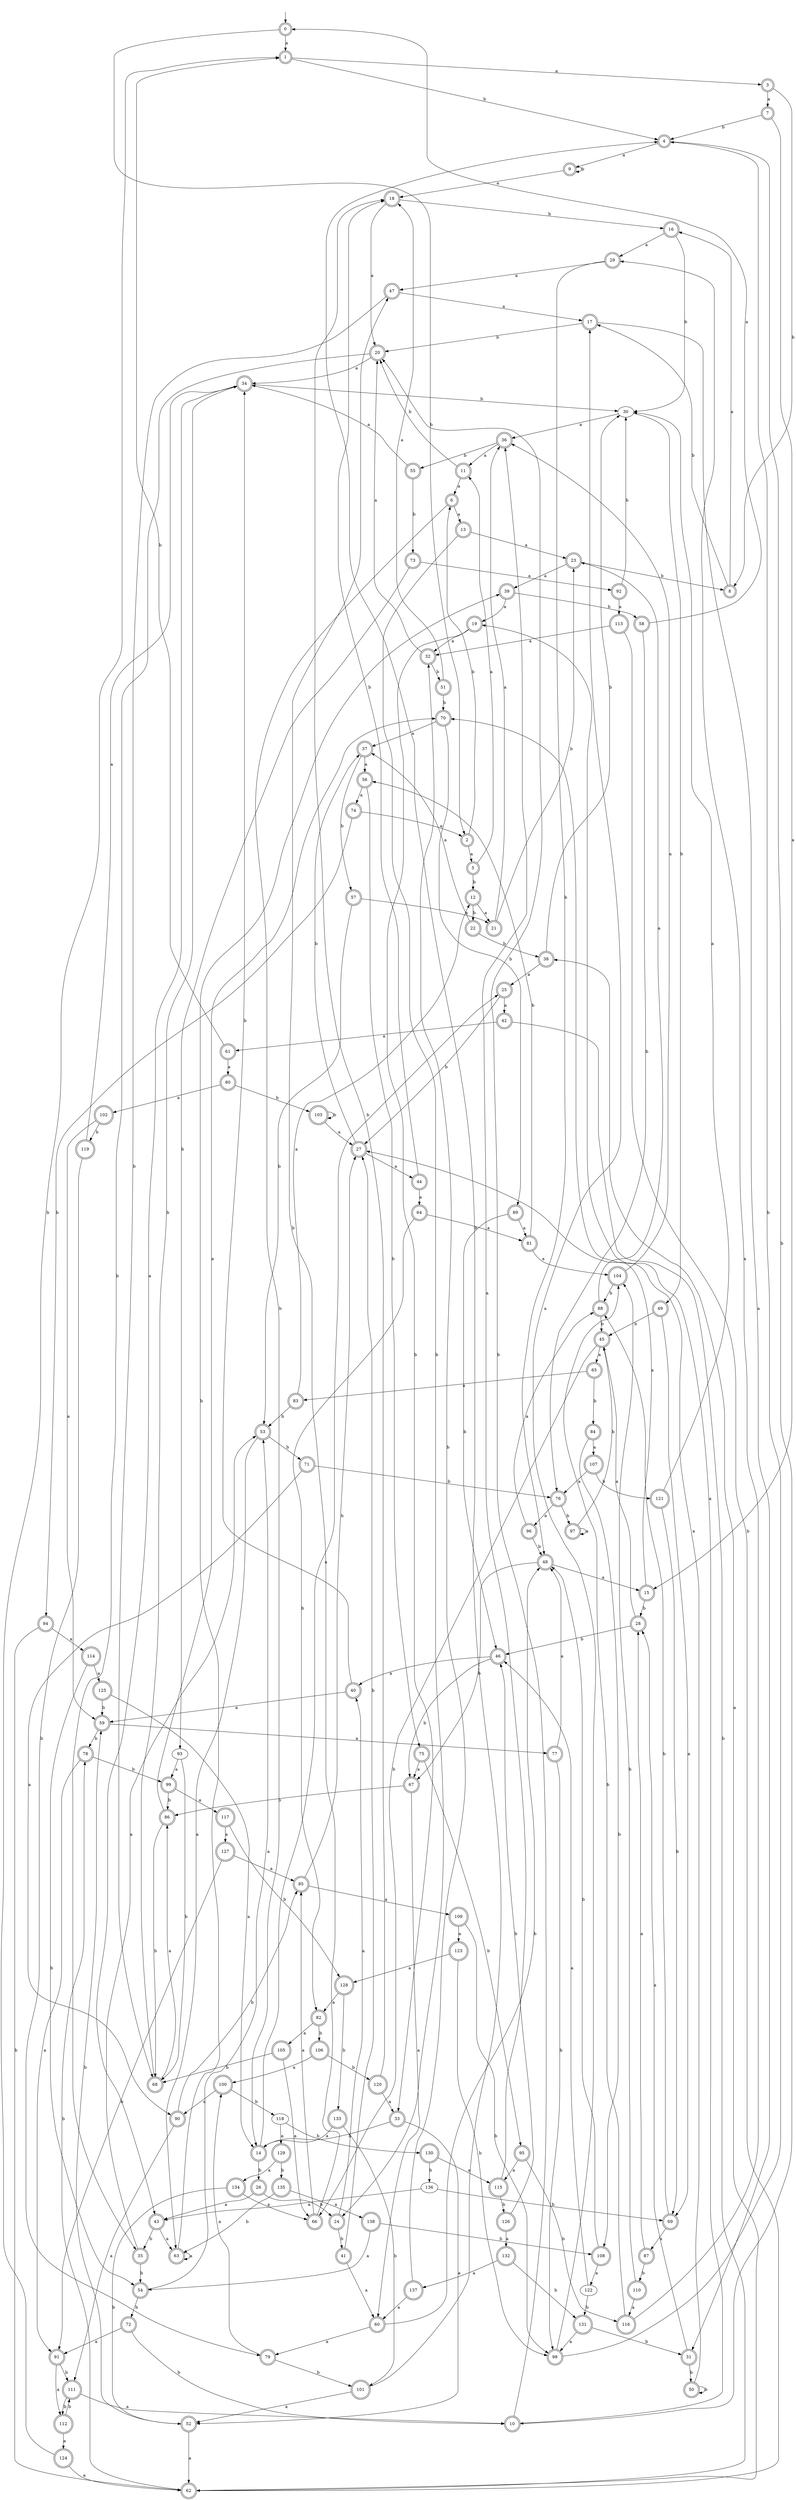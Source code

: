 digraph RandomDFA {
  __start0 [label="", shape=none];
  __start0 -> 0 [label=""];
  0 [shape=circle] [shape=doublecircle]
  0 -> 1 [label="a"]
  0 -> 2 [label="b"]
  1 [shape=doublecircle]
  1 -> 3 [label="a"]
  1 -> 4 [label="b"]
  2 [shape=doublecircle]
  2 -> 5 [label="a"]
  2 -> 6 [label="b"]
  3 [shape=doublecircle]
  3 -> 7 [label="a"]
  3 -> 8 [label="b"]
  4 [shape=doublecircle]
  4 -> 9 [label="a"]
  4 -> 10 [label="b"]
  5 [shape=doublecircle]
  5 -> 11 [label="a"]
  5 -> 12 [label="b"]
  6 [shape=doublecircle]
  6 -> 13 [label="a"]
  6 -> 14 [label="b"]
  7 [shape=doublecircle]
  7 -> 15 [label="a"]
  7 -> 4 [label="b"]
  8 [shape=doublecircle]
  8 -> 16 [label="a"]
  8 -> 17 [label="b"]
  9 [shape=doublecircle]
  9 -> 18 [label="a"]
  9 -> 9 [label="b"]
  10 [shape=doublecircle]
  10 -> 19 [label="a"]
  10 -> 20 [label="b"]
  11 [shape=doublecircle]
  11 -> 6 [label="a"]
  11 -> 20 [label="b"]
  12 [shape=doublecircle]
  12 -> 21 [label="a"]
  12 -> 22 [label="b"]
  13 [shape=doublecircle]
  13 -> 23 [label="a"]
  13 -> 24 [label="b"]
  14 [shape=doublecircle]
  14 -> 25 [label="a"]
  14 -> 26 [label="b"]
  15 [shape=doublecircle]
  15 -> 27 [label="a"]
  15 -> 28 [label="b"]
  16 [shape=doublecircle]
  16 -> 29 [label="a"]
  16 -> 30 [label="b"]
  17 [shape=doublecircle]
  17 -> 31 [label="a"]
  17 -> 20 [label="b"]
  18 [shape=doublecircle]
  18 -> 20 [label="a"]
  18 -> 16 [label="b"]
  19 [shape=doublecircle]
  19 -> 32 [label="a"]
  19 -> 33 [label="b"]
  20 [shape=doublecircle]
  20 -> 34 [label="a"]
  20 -> 35 [label="b"]
  21 [shape=doublecircle]
  21 -> 36 [label="a"]
  21 -> 23 [label="b"]
  22 [shape=doublecircle]
  22 -> 37 [label="a"]
  22 -> 38 [label="b"]
  23 [shape=doublecircle]
  23 -> 39 [label="a"]
  23 -> 8 [label="b"]
  24 [shape=doublecircle]
  24 -> 40 [label="a"]
  24 -> 41 [label="b"]
  25 [shape=doublecircle]
  25 -> 42 [label="a"]
  25 -> 27 [label="b"]
  26 [shape=doublecircle]
  26 -> 43 [label="a"]
  26 -> 24 [label="b"]
  27 [shape=doublecircle]
  27 -> 44 [label="a"]
  27 -> 37 [label="b"]
  28 [shape=doublecircle]
  28 -> 45 [label="a"]
  28 -> 46 [label="b"]
  29 [shape=doublecircle]
  29 -> 47 [label="a"]
  29 -> 48 [label="b"]
  30
  30 -> 36 [label="a"]
  30 -> 49 [label="b"]
  31 [shape=doublecircle]
  31 -> 28 [label="a"]
  31 -> 50 [label="b"]
  32 [shape=doublecircle]
  32 -> 20 [label="a"]
  32 -> 51 [label="b"]
  33 [shape=doublecircle]
  33 -> 52 [label="a"]
  33 -> 14 [label="b"]
  34 [shape=doublecircle]
  34 -> 43 [label="a"]
  34 -> 30 [label="b"]
  35 [shape=doublecircle]
  35 -> 53 [label="a"]
  35 -> 54 [label="b"]
  36 [shape=doublecircle]
  36 -> 11 [label="a"]
  36 -> 55 [label="b"]
  37 [shape=doublecircle]
  37 -> 56 [label="a"]
  37 -> 57 [label="b"]
  38 [shape=doublecircle]
  38 -> 25 [label="a"]
  38 -> 30 [label="b"]
  39 [shape=doublecircle]
  39 -> 19 [label="a"]
  39 -> 58 [label="b"]
  40 [shape=doublecircle]
  40 -> 59 [label="a"]
  40 -> 34 [label="b"]
  41 [shape=doublecircle]
  41 -> 60 [label="a"]
  41 -> 27 [label="b"]
  42 [shape=doublecircle]
  42 -> 61 [label="a"]
  42 -> 62 [label="b"]
  43 [shape=doublecircle]
  43 -> 63 [label="a"]
  43 -> 35 [label="b"]
  44 [shape=doublecircle]
  44 -> 64 [label="a"]
  44 -> 18 [label="b"]
  45 [shape=doublecircle]
  45 -> 65 [label="a"]
  45 -> 66 [label="b"]
  46 [shape=doublecircle]
  46 -> 40 [label="a"]
  46 -> 67 [label="b"]
  47 [shape=doublecircle]
  47 -> 17 [label="a"]
  47 -> 68 [label="b"]
  48 [shape=doublecircle]
  48 -> 15 [label="a"]
  48 -> 67 [label="b"]
  49 [shape=doublecircle]
  49 -> 69 [label="a"]
  49 -> 45 [label="b"]
  50 [shape=doublecircle]
  50 -> 70 [label="a"]
  50 -> 50 [label="b"]
  51 [shape=doublecircle]
  51 -> 18 [label="a"]
  51 -> 70 [label="b"]
  52 [shape=doublecircle]
  52 -> 62 [label="a"]
  52 -> 59 [label="b"]
  53 [shape=doublecircle]
  53 -> 63 [label="a"]
  53 -> 71 [label="b"]
  54 [shape=doublecircle]
  54 -> 53 [label="a"]
  54 -> 72 [label="b"]
  55 [shape=doublecircle]
  55 -> 34 [label="a"]
  55 -> 73 [label="b"]
  56 [shape=doublecircle]
  56 -> 74 [label="a"]
  56 -> 75 [label="b"]
  57 [shape=doublecircle]
  57 -> 21 [label="a"]
  57 -> 53 [label="b"]
  58 [shape=doublecircle]
  58 -> 0 [label="a"]
  58 -> 76 [label="b"]
  59 [shape=doublecircle]
  59 -> 77 [label="a"]
  59 -> 78 [label="b"]
  60 [shape=doublecircle]
  60 -> 79 [label="a"]
  60 -> 48 [label="b"]
  61 [shape=doublecircle]
  61 -> 80 [label="a"]
  61 -> 1 [label="b"]
  62 [shape=doublecircle]
  62 -> 38 [label="a"]
  62 -> 78 [label="b"]
  63 [shape=doublecircle]
  63 -> 63 [label="a"]
  63 -> 39 [label="b"]
  64 [shape=doublecircle]
  64 -> 81 [label="a"]
  64 -> 82 [label="b"]
  65 [shape=doublecircle]
  65 -> 83 [label="a"]
  65 -> 84 [label="b"]
  66 [shape=doublecircle]
  66 -> 85 [label="a"]
  66 -> 47 [label="b"]
  67 [shape=doublecircle]
  67 -> 60 [label="a"]
  67 -> 86 [label="b"]
  68 [shape=doublecircle]
  68 -> 86 [label="a"]
  68 -> 34 [label="b"]
  69 [shape=doublecircle]
  69 -> 87 [label="a"]
  69 -> 88 [label="b"]
  70 [shape=doublecircle]
  70 -> 37 [label="a"]
  70 -> 89 [label="b"]
  71 [shape=doublecircle]
  71 -> 90 [label="a"]
  71 -> 76 [label="b"]
  72 [shape=doublecircle]
  72 -> 91 [label="a"]
  72 -> 10 [label="b"]
  73 [shape=doublecircle]
  73 -> 92 [label="a"]
  73 -> 93 [label="b"]
  74 [shape=doublecircle]
  74 -> 2 [label="a"]
  74 -> 94 [label="b"]
  75 [shape=doublecircle]
  75 -> 67 [label="a"]
  75 -> 95 [label="b"]
  76 [shape=doublecircle]
  76 -> 96 [label="a"]
  76 -> 97 [label="b"]
  77 [shape=doublecircle]
  77 -> 48 [label="a"]
  77 -> 98 [label="b"]
  78 [shape=doublecircle]
  78 -> 91 [label="a"]
  78 -> 99 [label="b"]
  79 [shape=doublecircle]
  79 -> 100 [label="a"]
  79 -> 101 [label="b"]
  80 [shape=doublecircle]
  80 -> 102 [label="a"]
  80 -> 103 [label="b"]
  81 [shape=doublecircle]
  81 -> 104 [label="a"]
  81 -> 56 [label="b"]
  82 [shape=doublecircle]
  82 -> 105 [label="a"]
  82 -> 106 [label="b"]
  83 [shape=doublecircle]
  83 -> 12 [label="a"]
  83 -> 53 [label="b"]
  84 [shape=doublecircle]
  84 -> 107 [label="a"]
  84 -> 108 [label="b"]
  85 [shape=doublecircle]
  85 -> 109 [label="a"]
  85 -> 27 [label="b"]
  86 [shape=doublecircle]
  86 -> 70 [label="a"]
  86 -> 68 [label="b"]
  87 [shape=doublecircle]
  87 -> 28 [label="a"]
  87 -> 110 [label="b"]
  88 [shape=doublecircle]
  88 -> 23 [label="a"]
  88 -> 45 [label="b"]
  89 [shape=doublecircle]
  89 -> 81 [label="a"]
  89 -> 46 [label="b"]
  90 [shape=doublecircle]
  90 -> 111 [label="a"]
  90 -> 85 [label="b"]
  91 [shape=doublecircle]
  91 -> 112 [label="a"]
  91 -> 111 [label="b"]
  92 [shape=doublecircle]
  92 -> 113 [label="a"]
  92 -> 30 [label="b"]
  93
  93 -> 99 [label="a"]
  93 -> 68 [label="b"]
  94 [shape=doublecircle]
  94 -> 114 [label="a"]
  94 -> 62 [label="b"]
  95 [shape=doublecircle]
  95 -> 115 [label="a"]
  95 -> 116 [label="b"]
  96 [shape=doublecircle]
  96 -> 88 [label="a"]
  96 -> 48 [label="b"]
  97 [shape=doublecircle]
  97 -> 97 [label="a"]
  97 -> 45 [label="b"]
  98 [shape=doublecircle]
  98 -> 17 [label="a"]
  98 -> 4 [label="b"]
  99 [shape=doublecircle]
  99 -> 117 [label="a"]
  99 -> 86 [label="b"]
  100 [shape=doublecircle]
  100 -> 90 [label="a"]
  100 -> 118 [label="b"]
  101 [shape=doublecircle]
  101 -> 52 [label="a"]
  101 -> 4 [label="b"]
  102 [shape=doublecircle]
  102 -> 59 [label="a"]
  102 -> 119 [label="b"]
  103 [shape=doublecircle]
  103 -> 27 [label="a"]
  103 -> 103 [label="b"]
  104 [shape=doublecircle]
  104 -> 36 [label="a"]
  104 -> 88 [label="b"]
  105 [shape=doublecircle]
  105 -> 66 [label="a"]
  105 -> 68 [label="b"]
  106 [shape=doublecircle]
  106 -> 100 [label="a"]
  106 -> 120 [label="b"]
  107 [shape=doublecircle]
  107 -> 76 [label="a"]
  107 -> 121 [label="b"]
  108 [shape=doublecircle]
  108 -> 122 [label="a"]
  108 -> 48 [label="b"]
  109 [shape=doublecircle]
  109 -> 123 [label="a"]
  109 -> 98 [label="b"]
  110 [shape=doublecircle]
  110 -> 116 [label="a"]
  110 -> 104 [label="b"]
  111 [shape=doublecircle]
  111 -> 10 [label="a"]
  111 -> 112 [label="b"]
  112 [shape=doublecircle]
  112 -> 124 [label="a"]
  112 -> 111 [label="b"]
  113 [shape=doublecircle]
  113 -> 32 [label="a"]
  113 -> 62 [label="b"]
  114 [shape=doublecircle]
  114 -> 125 [label="a"]
  114 -> 54 [label="b"]
  115 [shape=doublecircle]
  115 -> 36 [label="a"]
  115 -> 126 [label="b"]
  116 [shape=doublecircle]
  116 -> 29 [label="a"]
  116 -> 104 [label="b"]
  117 [shape=doublecircle]
  117 -> 127 [label="a"]
  117 -> 128 [label="b"]
  118
  118 -> 129 [label="a"]
  118 -> 130 [label="b"]
  119 [shape=doublecircle]
  119 -> 34 [label="a"]
  119 -> 79 [label="b"]
  120 [shape=doublecircle]
  120 -> 33 [label="a"]
  120 -> 18 [label="b"]
  121 [shape=doublecircle]
  121 -> 30 [label="a"]
  121 -> 69 [label="b"]
  122
  122 -> 46 [label="a"]
  122 -> 131 [label="b"]
  123 [shape=doublecircle]
  123 -> 128 [label="a"]
  123 -> 98 [label="b"]
  124 [shape=doublecircle]
  124 -> 62 [label="a"]
  124 -> 1 [label="b"]
  125 [shape=doublecircle]
  125 -> 14 [label="a"]
  125 -> 59 [label="b"]
  126 [shape=doublecircle]
  126 -> 132 [label="a"]
  126 -> 46 [label="b"]
  127 [shape=doublecircle]
  127 -> 85 [label="a"]
  127 -> 91 [label="b"]
  128 [shape=doublecircle]
  128 -> 82 [label="a"]
  128 -> 133 [label="b"]
  129 [shape=doublecircle]
  129 -> 134 [label="a"]
  129 -> 135 [label="b"]
  130 [shape=doublecircle]
  130 -> 115 [label="a"]
  130 -> 136 [label="b"]
  131 [shape=doublecircle]
  131 -> 98 [label="a"]
  131 -> 31 [label="b"]
  132 [shape=doublecircle]
  132 -> 137 [label="a"]
  132 -> 131 [label="b"]
  133 [shape=doublecircle]
  133 -> 14 [label="a"]
  133 -> 101 [label="b"]
  134 [shape=doublecircle]
  134 -> 66 [label="a"]
  134 -> 52 [label="b"]
  135 [shape=doublecircle]
  135 -> 138 [label="a"]
  135 -> 63 [label="b"]
  136
  136 -> 43 [label="a"]
  136 -> 69 [label="b"]
  137 [shape=doublecircle]
  137 -> 60 [label="a"]
  137 -> 32 [label="b"]
  138 [shape=doublecircle]
  138 -> 54 [label="a"]
  138 -> 108 [label="b"]
}
